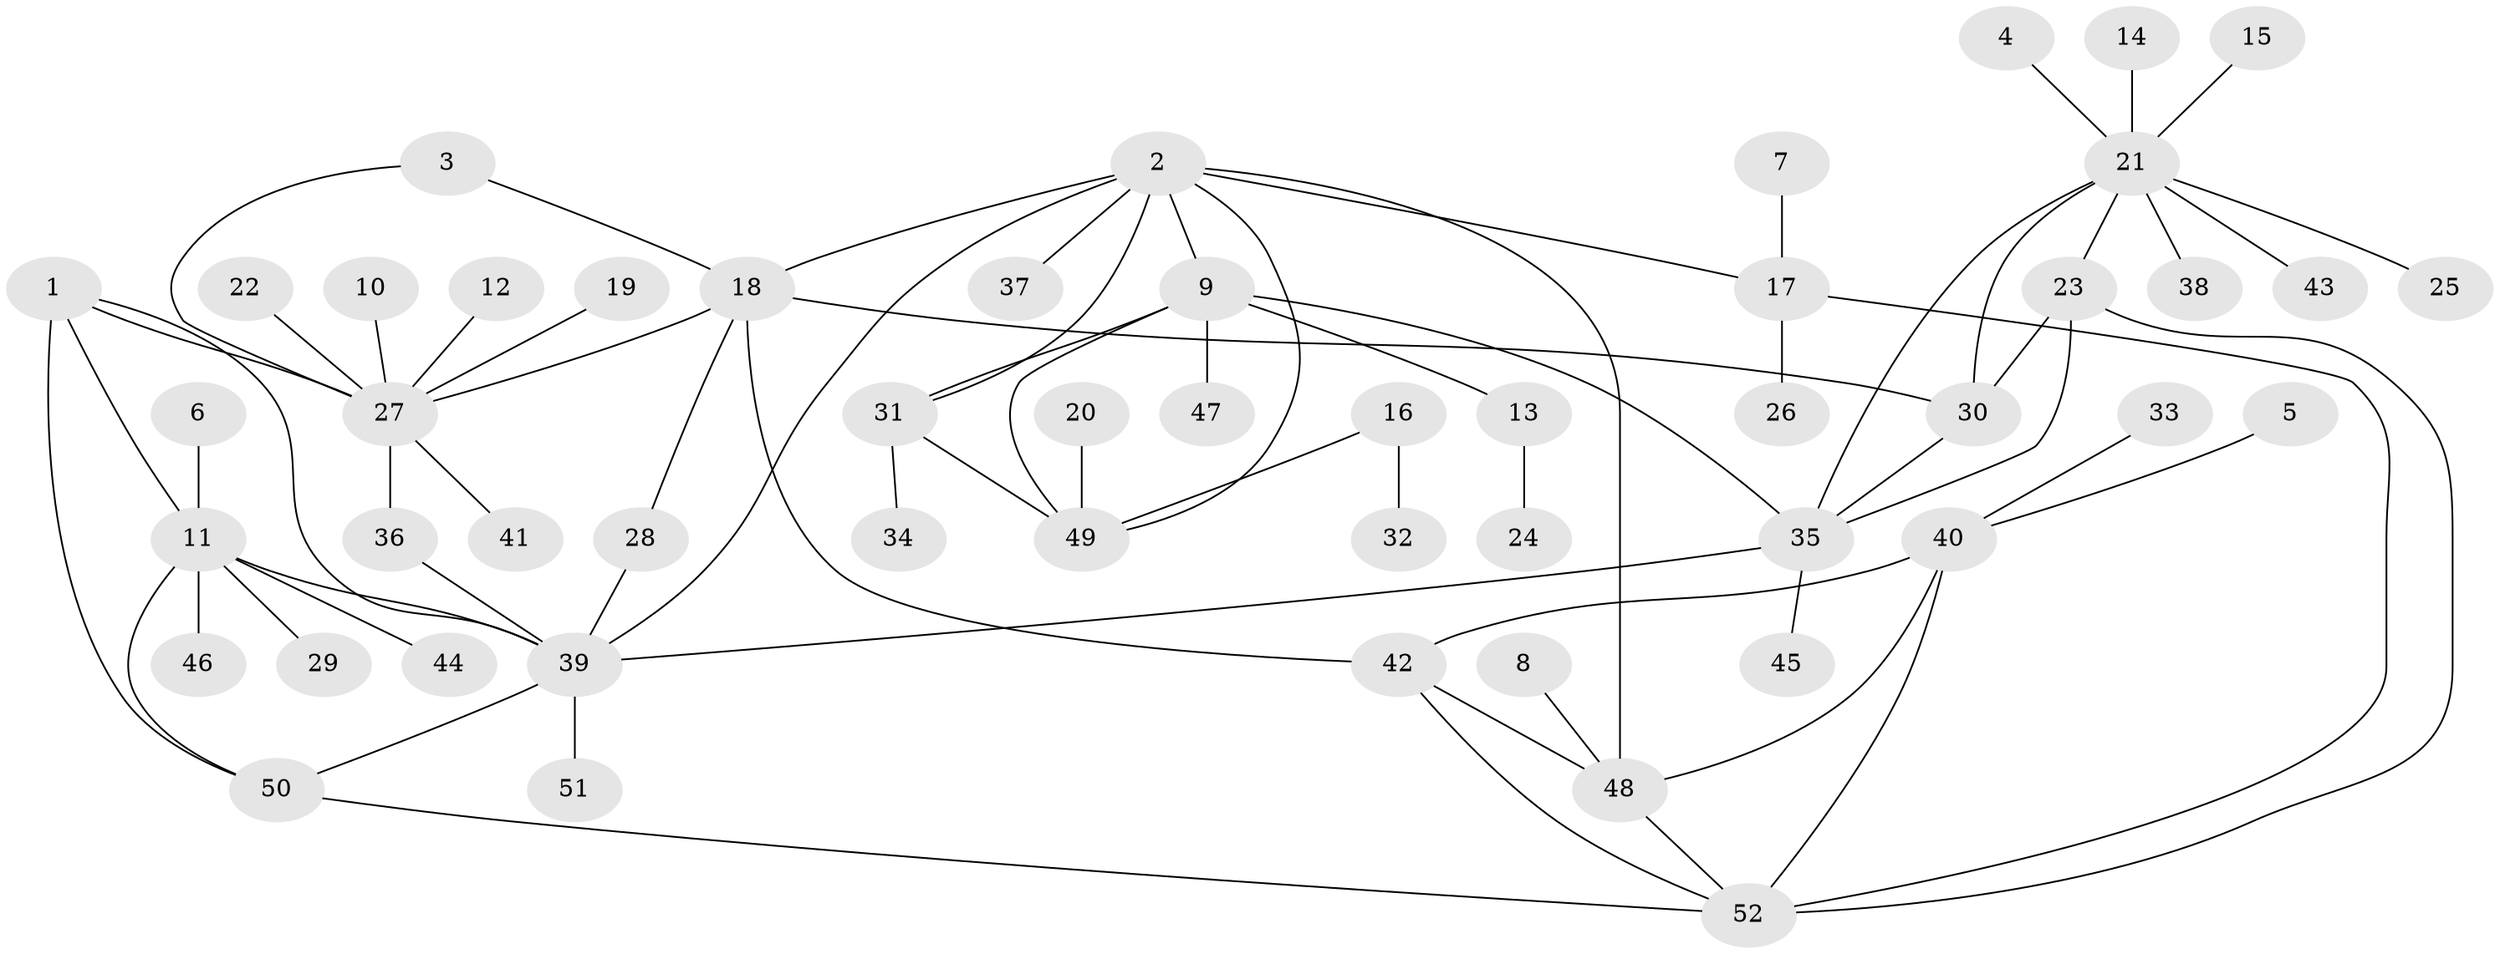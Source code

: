 // original degree distribution, {10: 0.023529411764705882, 6: 0.058823529411764705, 4: 0.011764705882352941, 8: 0.047058823529411764, 7: 0.03529411764705882, 5: 0.03529411764705882, 11: 0.011764705882352941, 3: 0.03529411764705882, 2: 0.12941176470588237, 1: 0.611764705882353}
// Generated by graph-tools (version 1.1) at 2025/37/03/04/25 23:37:42]
// undirected, 52 vertices, 73 edges
graph export_dot {
  node [color=gray90,style=filled];
  1;
  2;
  3;
  4;
  5;
  6;
  7;
  8;
  9;
  10;
  11;
  12;
  13;
  14;
  15;
  16;
  17;
  18;
  19;
  20;
  21;
  22;
  23;
  24;
  25;
  26;
  27;
  28;
  29;
  30;
  31;
  32;
  33;
  34;
  35;
  36;
  37;
  38;
  39;
  40;
  41;
  42;
  43;
  44;
  45;
  46;
  47;
  48;
  49;
  50;
  51;
  52;
  1 -- 11 [weight=1.0];
  1 -- 27 [weight=1.0];
  1 -- 39 [weight=1.0];
  1 -- 50 [weight=1.0];
  2 -- 9 [weight=1.0];
  2 -- 17 [weight=1.0];
  2 -- 18 [weight=1.0];
  2 -- 31 [weight=1.0];
  2 -- 37 [weight=1.0];
  2 -- 39 [weight=1.0];
  2 -- 48 [weight=1.0];
  2 -- 49 [weight=1.0];
  3 -- 18 [weight=2.0];
  3 -- 27 [weight=2.0];
  4 -- 21 [weight=1.0];
  5 -- 40 [weight=1.0];
  6 -- 11 [weight=1.0];
  7 -- 17 [weight=1.0];
  8 -- 48 [weight=1.0];
  9 -- 13 [weight=1.0];
  9 -- 31 [weight=1.0];
  9 -- 35 [weight=1.0];
  9 -- 47 [weight=1.0];
  9 -- 49 [weight=1.0];
  10 -- 27 [weight=1.0];
  11 -- 29 [weight=1.0];
  11 -- 39 [weight=1.0];
  11 -- 44 [weight=1.0];
  11 -- 46 [weight=1.0];
  11 -- 50 [weight=1.0];
  12 -- 27 [weight=1.0];
  13 -- 24 [weight=1.0];
  14 -- 21 [weight=1.0];
  15 -- 21 [weight=1.0];
  16 -- 32 [weight=1.0];
  16 -- 49 [weight=1.0];
  17 -- 26 [weight=1.0];
  17 -- 52 [weight=1.0];
  18 -- 27 [weight=1.0];
  18 -- 28 [weight=1.0];
  18 -- 30 [weight=1.0];
  18 -- 42 [weight=1.0];
  19 -- 27 [weight=1.0];
  20 -- 49 [weight=1.0];
  21 -- 23 [weight=1.0];
  21 -- 25 [weight=1.0];
  21 -- 30 [weight=1.0];
  21 -- 35 [weight=1.0];
  21 -- 38 [weight=1.0];
  21 -- 43 [weight=1.0];
  22 -- 27 [weight=1.0];
  23 -- 30 [weight=1.0];
  23 -- 35 [weight=1.0];
  23 -- 52 [weight=1.0];
  27 -- 36 [weight=1.0];
  27 -- 41 [weight=1.0];
  28 -- 39 [weight=1.0];
  30 -- 35 [weight=1.0];
  31 -- 34 [weight=1.0];
  31 -- 49 [weight=1.0];
  33 -- 40 [weight=1.0];
  35 -- 39 [weight=1.0];
  35 -- 45 [weight=1.0];
  36 -- 39 [weight=1.0];
  39 -- 50 [weight=1.0];
  39 -- 51 [weight=1.0];
  40 -- 42 [weight=1.0];
  40 -- 48 [weight=1.0];
  40 -- 52 [weight=1.0];
  42 -- 48 [weight=1.0];
  42 -- 52 [weight=1.0];
  48 -- 52 [weight=1.0];
  50 -- 52 [weight=1.0];
}
